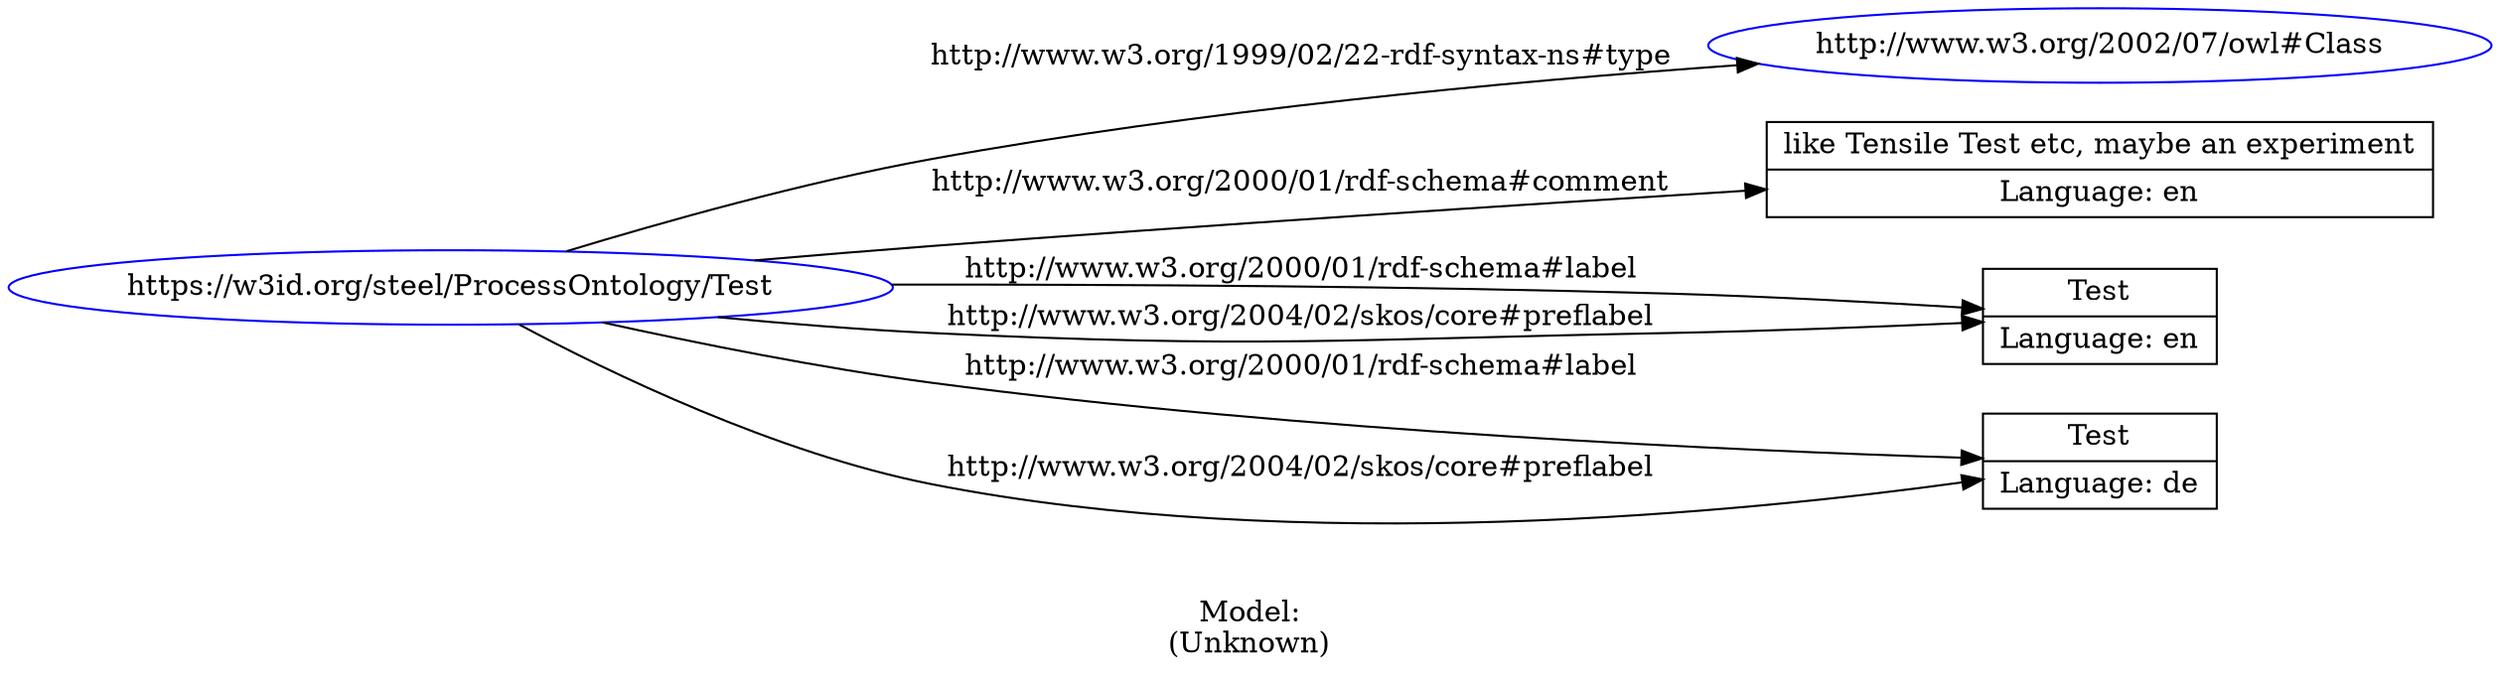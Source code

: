 digraph {
	rankdir = LR;
	charset="utf-8";

	"Rhttps://w3id.org/steel/ProcessOntology/Test" -> "Rhttp://www.w3.org/2002/07/owl#Class" [ label="http://www.w3.org/1999/02/22-rdf-syntax-ns#type" ];
	"Rhttps://w3id.org/steel/ProcessOntology/Test" -> "Llike Tensile Test etc, maybe an experiment|Language: en" [ label="http://www.w3.org/2000/01/rdf-schema#comment" ];
	"Rhttps://w3id.org/steel/ProcessOntology/Test" -> "LTest|Language: en" [ label="http://www.w3.org/2000/01/rdf-schema#label" ];
	"Rhttps://w3id.org/steel/ProcessOntology/Test" -> "LTest|Language: de" [ label="http://www.w3.org/2000/01/rdf-schema#label" ];
	"Rhttps://w3id.org/steel/ProcessOntology/Test" -> "LTest|Language: en" [ label="http://www.w3.org/2004/02/skos/core#preflabel" ];
	"Rhttps://w3id.org/steel/ProcessOntology/Test" -> "LTest|Language: de" [ label="http://www.w3.org/2004/02/skos/core#preflabel" ];

	// Resources
	"Rhttps://w3id.org/steel/ProcessOntology/Test" [ label="https://w3id.org/steel/ProcessOntology/Test", shape = ellipse, color = blue ];
	"Rhttp://www.w3.org/2002/07/owl#Class" [ label="http://www.w3.org/2002/07/owl#Class", shape = ellipse, color = blue ];

	// Anonymous nodes

	// Literals
	"Llike Tensile Test etc, maybe an experiment|Language: en" [ label="like Tensile Test etc, maybe an experiment|Language: en", shape = record ];
	"LTest|Language: en" [ label="Test|Language: en", shape = record ];
	"LTest|Language: de" [ label="Test|Language: de", shape = record ];

	label="\n\nModel:\n(Unknown)";
}
